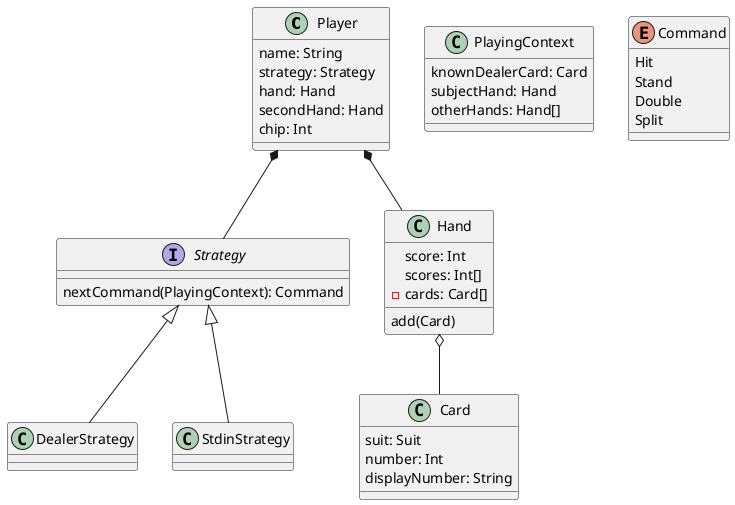 @startuml Blackjack

class Player {
    name: String
    strategy: Strategy
    hand: Hand
    secondHand: Hand
    chip: Int
}
Player *-- Strategy
Player *-- Hand

interface Strategy {
    nextCommand(PlayingContext): Command
}
Strategy <|-- DealerStrategy
Strategy <|-- StdinStrategy

class Hand {
    score: Int
    scores: Int[]
    - cards: Card[]
    add(Card)
}
Hand o-- Card

class Card {
    suit: Suit
    number: Int
    displayNumber: String
}

class PlayingContext {
    knownDealerCard: Card
    subjectHand: Hand
    otherHands: Hand[]
}

enum Command {
    Hit
    Stand
    Double
    Split
}

@enduml
